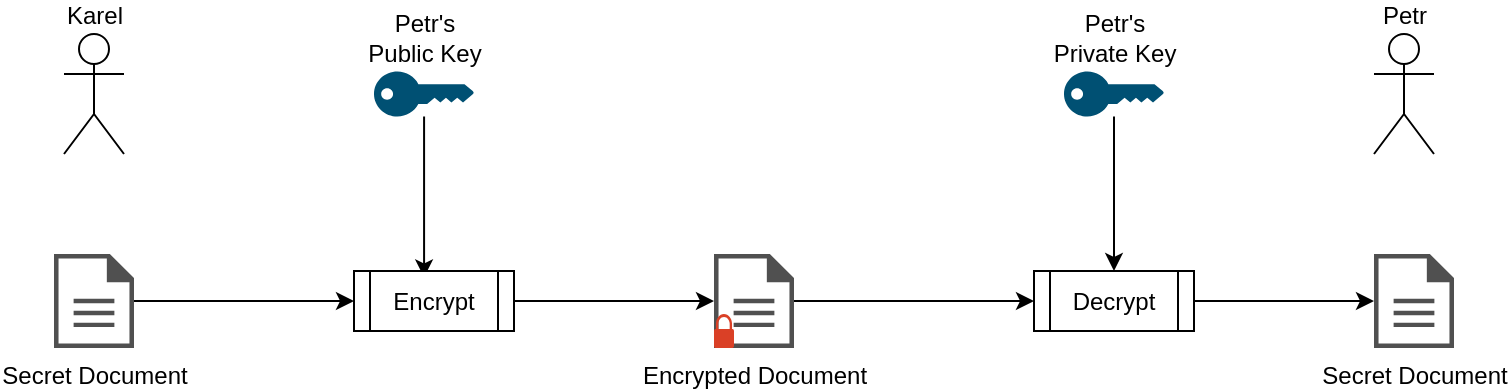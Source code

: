 <mxfile version="13.9.9" type="device"><diagram id="8LdO41u4ZhmrgYkITk4e" name="Page-1"><mxGraphModel dx="1185" dy="785" grid="1" gridSize="10" guides="1" tooltips="1" connect="1" arrows="1" fold="1" page="1" pageScale="1" pageWidth="1169" pageHeight="827" math="0" shadow="0"><root><mxCell id="0"/><mxCell id="1" parent="0"/><mxCell id="w-fxKO1eTfAgjFggtM6P-38" style="edgeStyle=orthogonalEdgeStyle;rounded=0;orthogonalLoop=1;jettySize=auto;html=1;entryX=0.438;entryY=0.106;entryDx=0;entryDy=0;entryPerimeter=0;" edge="1" parent="1" source="w-fxKO1eTfAgjFggtM6P-1" target="w-fxKO1eTfAgjFggtM6P-25"><mxGeometry relative="1" as="geometry"/></mxCell><mxCell id="w-fxKO1eTfAgjFggtM6P-1" value="Petr's&lt;br&gt;Public Key" style="points=[[0,0.5,0],[0.24,0,0],[0.5,0.28,0],[0.995,0.475,0],[0.5,0.72,0],[0.24,1,0]];verticalLabelPosition=top;html=1;verticalAlign=bottom;aspect=fixed;align=center;pointerEvents=1;shape=mxgraph.cisco19.key;fillColor=#005073;strokeColor=none;labelPosition=center;" vertex="1" parent="1"><mxGeometry x="340" y="198.75" width="50" height="22.5" as="geometry"/></mxCell><mxCell id="w-fxKO1eTfAgjFggtM6P-39" style="edgeStyle=orthogonalEdgeStyle;rounded=0;orthogonalLoop=1;jettySize=auto;html=1;entryX=0.5;entryY=0;entryDx=0;entryDy=0;" edge="1" parent="1" source="w-fxKO1eTfAgjFggtM6P-6" target="w-fxKO1eTfAgjFggtM6P-26"><mxGeometry relative="1" as="geometry"/></mxCell><mxCell id="w-fxKO1eTfAgjFggtM6P-6" value="Petr's &lt;br&gt;Private Key" style="points=[[0,0.5,0],[0.24,0,0],[0.5,0.28,0],[0.995,0.475,0],[0.5,0.72,0],[0.24,1,0]];verticalLabelPosition=top;html=1;verticalAlign=bottom;aspect=fixed;align=center;pointerEvents=1;shape=mxgraph.cisco19.key;fillColor=#005073;strokeColor=none;labelPosition=center;" vertex="1" parent="1"><mxGeometry x="685" y="198.75" width="50" height="22.5" as="geometry"/></mxCell><mxCell id="w-fxKO1eTfAgjFggtM6P-28" style="edgeStyle=orthogonalEdgeStyle;rounded=0;orthogonalLoop=1;jettySize=auto;html=1;entryX=0;entryY=0.5;entryDx=0;entryDy=0;" edge="1" parent="1" source="w-fxKO1eTfAgjFggtM6P-8" target="w-fxKO1eTfAgjFggtM6P-25"><mxGeometry relative="1" as="geometry"/></mxCell><mxCell id="w-fxKO1eTfAgjFggtM6P-8" value="Secret Document" style="pointerEvents=1;shadow=0;dashed=0;html=1;strokeColor=none;fillColor=#505050;labelPosition=center;verticalLabelPosition=bottom;verticalAlign=top;outlineConnect=0;align=center;shape=mxgraph.office.concepts.document;" vertex="1" parent="1"><mxGeometry x="180" y="290" width="40" height="47" as="geometry"/></mxCell><mxCell id="w-fxKO1eTfAgjFggtM6P-20" value="" style="group" vertex="1" connectable="0" parent="1"><mxGeometry x="510" y="290" width="40" height="47" as="geometry"/></mxCell><mxCell id="w-fxKO1eTfAgjFggtM6P-15" value="Encrypted Document" style="pointerEvents=1;shadow=0;dashed=0;html=1;strokeColor=none;fillColor=#505050;labelPosition=center;verticalLabelPosition=bottom;verticalAlign=top;outlineConnect=0;align=center;shape=mxgraph.office.concepts.document;" vertex="1" parent="w-fxKO1eTfAgjFggtM6P-20"><mxGeometry width="40" height="47" as="geometry"/></mxCell><mxCell id="w-fxKO1eTfAgjFggtM6P-16" value="" style="pointerEvents=1;shadow=0;dashed=0;html=1;strokeColor=none;labelPosition=center;verticalLabelPosition=bottom;verticalAlign=top;outlineConnect=0;align=center;shape=mxgraph.office.security.lock_protected;fillColor=#DA4026;" vertex="1" parent="w-fxKO1eTfAgjFggtM6P-20"><mxGeometry y="30" width="10" height="17" as="geometry"/></mxCell><mxCell id="w-fxKO1eTfAgjFggtM6P-21" value="Secret Document" style="pointerEvents=1;shadow=0;dashed=0;html=1;strokeColor=none;fillColor=#505050;labelPosition=center;verticalLabelPosition=bottom;verticalAlign=top;outlineConnect=0;align=center;shape=mxgraph.office.concepts.document;" vertex="1" parent="1"><mxGeometry x="840" y="290" width="40" height="47" as="geometry"/></mxCell><mxCell id="w-fxKO1eTfAgjFggtM6P-29" style="edgeStyle=orthogonalEdgeStyle;rounded=0;orthogonalLoop=1;jettySize=auto;html=1;" edge="1" parent="1" source="w-fxKO1eTfAgjFggtM6P-25" target="w-fxKO1eTfAgjFggtM6P-15"><mxGeometry relative="1" as="geometry"/></mxCell><mxCell id="w-fxKO1eTfAgjFggtM6P-25" value="Encrypt" style="shape=process;whiteSpace=wrap;html=1;backgroundOutline=1;" vertex="1" parent="1"><mxGeometry x="330" y="298.5" width="80" height="30" as="geometry"/></mxCell><mxCell id="w-fxKO1eTfAgjFggtM6P-32" style="edgeStyle=orthogonalEdgeStyle;rounded=0;orthogonalLoop=1;jettySize=auto;html=1;" edge="1" parent="1" source="w-fxKO1eTfAgjFggtM6P-26" target="w-fxKO1eTfAgjFggtM6P-21"><mxGeometry relative="1" as="geometry"/></mxCell><mxCell id="w-fxKO1eTfAgjFggtM6P-26" value="Decrypt" style="shape=process;whiteSpace=wrap;html=1;backgroundOutline=1;" vertex="1" parent="1"><mxGeometry x="670" y="298.5" width="80" height="30" as="geometry"/></mxCell><mxCell id="w-fxKO1eTfAgjFggtM6P-31" style="edgeStyle=orthogonalEdgeStyle;rounded=0;orthogonalLoop=1;jettySize=auto;html=1;entryX=0;entryY=0.5;entryDx=0;entryDy=0;" edge="1" parent="1" source="w-fxKO1eTfAgjFggtM6P-15" target="w-fxKO1eTfAgjFggtM6P-26"><mxGeometry relative="1" as="geometry"/></mxCell><mxCell id="w-fxKO1eTfAgjFggtM6P-34" value="Karel" style="shape=umlActor;verticalLabelPosition=top;verticalAlign=bottom;html=1;outlineConnect=0;labelPosition=center;align=center;" vertex="1" parent="1"><mxGeometry x="185" y="180" width="30" height="60" as="geometry"/></mxCell><mxCell id="w-fxKO1eTfAgjFggtM6P-35" value="Petr" style="shape=umlActor;verticalLabelPosition=top;verticalAlign=bottom;html=1;outlineConnect=0;labelPosition=center;align=center;" vertex="1" parent="1"><mxGeometry x="840" y="180" width="30" height="60" as="geometry"/></mxCell></root></mxGraphModel></diagram></mxfile>